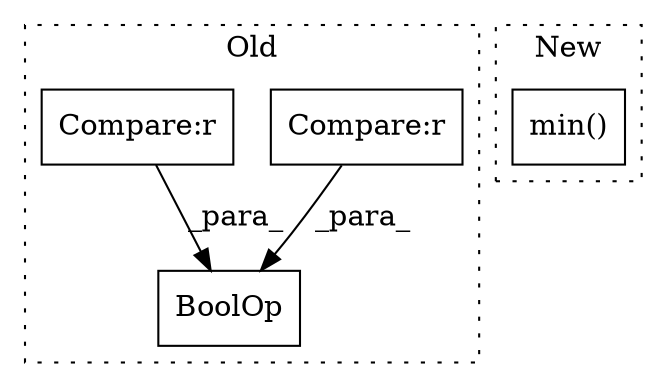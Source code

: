 digraph G {
subgraph cluster0 {
1 [label="BoolOp" a="72" s="7419" l="112" shape="box"];
3 [label="Compare:r" a="40" s="7458" l="34" shape="box"];
4 [label="Compare:r" a="40" s="7497" l="34" shape="box"];
label = "Old";
style="dotted";
}
subgraph cluster1 {
2 [label="min()" a="75" s="7745" l="22" shape="box"];
label = "New";
style="dotted";
}
3 -> 1 [label="_para_"];
4 -> 1 [label="_para_"];
}